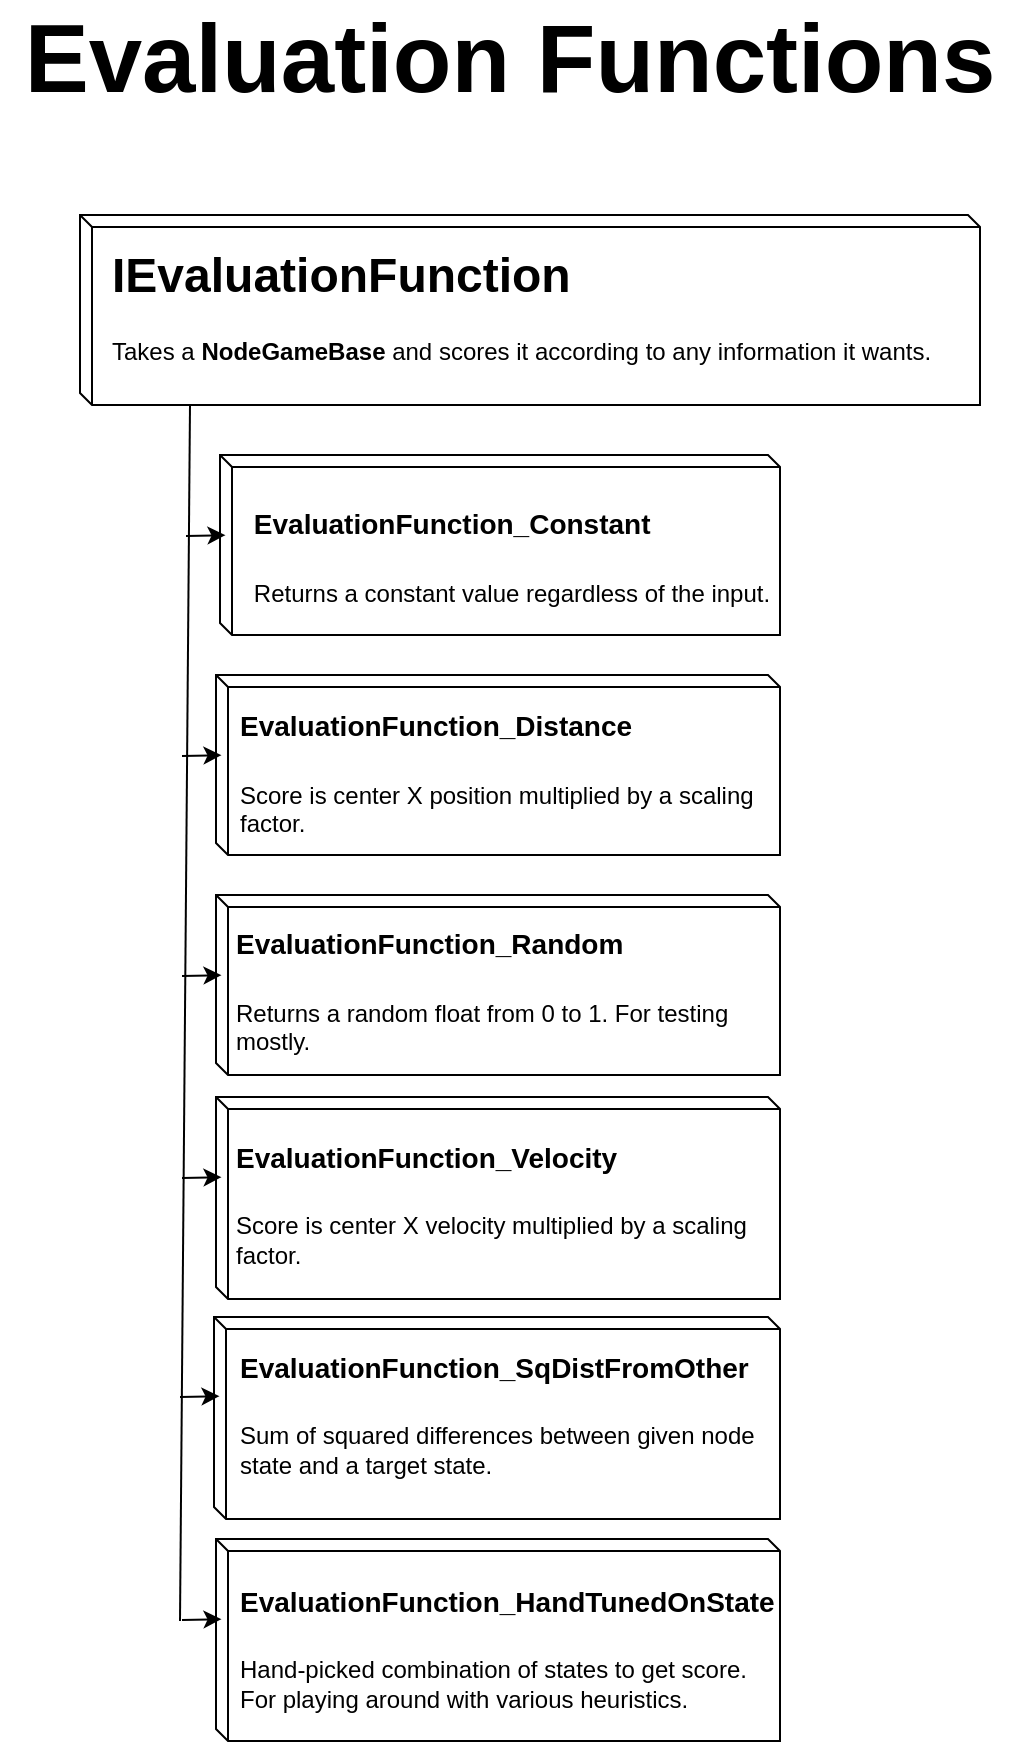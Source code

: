<mxfile version="11.2.4" type="device" pages="1"><diagram id="rM3Xnlm-m004sMbG-x9F" name="Page-1"><mxGraphModel dx="5759" dy="3340" grid="1" gridSize="10" guides="1" tooltips="1" connect="1" arrows="1" fold="1" page="1" pageScale="1" pageWidth="291" pageHeight="413" math="0" shadow="0"><root><mxCell id="0"/><mxCell id="1" parent="0"/><mxCell id="RgZwPgq2N56ma065LXNk-2" value="&lt;font style=&quot;font-size: 48px&quot;&gt;&lt;b&gt;Evaluation Functions&lt;/b&gt;&lt;/font&gt;" style="text;html=1;strokeColor=none;fillColor=none;align=center;verticalAlign=middle;whiteSpace=wrap;rounded=0;" vertex="1" parent="1"><mxGeometry x="-2592" y="53" width="510" height="40" as="geometry"/></mxCell><mxCell id="RgZwPgq2N56ma065LXNk-3" value="" style="shape=cube;whiteSpace=wrap;html=1;boundedLbl=1;backgroundOutline=1;size=6;" vertex="1" parent="1"><mxGeometry x="-2552" y="151.5" width="450" height="95" as="geometry"/></mxCell><mxCell id="RgZwPgq2N56ma065LXNk-4" value="&lt;h1&gt;IEvaluationFunction&lt;/h1&gt;&lt;p&gt;Takes a &lt;b&gt;NodeGameBase&lt;/b&gt;&amp;nbsp;and scores it according to any information it wants.&lt;/p&gt;&lt;p&gt;&lt;br&gt;&lt;/p&gt;&lt;p&gt;&lt;b&gt;&lt;br&gt;&lt;/b&gt;&lt;/p&gt;" style="text;html=1;strokeColor=none;fillColor=none;spacing=5;spacingTop=-20;whiteSpace=wrap;overflow=hidden;rounded=0;" vertex="1" parent="1"><mxGeometry x="-2541" y="161.5" width="449" height="85" as="geometry"/></mxCell><mxCell id="RgZwPgq2N56ma065LXNk-5" value="" style="shape=cube;whiteSpace=wrap;html=1;boundedLbl=1;backgroundOutline=1;size=6;" vertex="1" parent="1"><mxGeometry x="-2482" y="271.5" width="280" height="90" as="geometry"/></mxCell><mxCell id="RgZwPgq2N56ma065LXNk-6" value="" style="endArrow=classic;html=1;entryX=0;entryY=0;entryDx=0;entryDy=39.5;entryPerimeter=0;" edge="1" parent="1"><mxGeometry width="50" height="50" relative="1" as="geometry"><mxPoint x="-2499" y="312" as="sourcePoint"/><mxPoint x="-2479.235" y="311.588" as="targetPoint"/></mxGeometry></mxCell><mxCell id="RgZwPgq2N56ma065LXNk-7" value="" style="shape=cube;whiteSpace=wrap;html=1;boundedLbl=1;backgroundOutline=1;size=6;" vertex="1" parent="1"><mxGeometry x="-2484" y="381.5" width="282" height="90" as="geometry"/></mxCell><mxCell id="RgZwPgq2N56ma065LXNk-8" value="" style="endArrow=classic;html=1;entryX=0;entryY=0;entryDx=0;entryDy=39.5;entryPerimeter=0;" edge="1" parent="1"><mxGeometry width="50" height="50" relative="1" as="geometry"><mxPoint x="-2501" y="422" as="sourcePoint"/><mxPoint x="-2481.235" y="421.588" as="targetPoint"/></mxGeometry></mxCell><mxCell id="RgZwPgq2N56ma065LXNk-9" value="" style="shape=cube;whiteSpace=wrap;html=1;boundedLbl=1;backgroundOutline=1;size=6;" vertex="1" parent="1"><mxGeometry x="-2484" y="491.5" width="282" height="90" as="geometry"/></mxCell><mxCell id="RgZwPgq2N56ma065LXNk-10" value="" style="endArrow=classic;html=1;entryX=0;entryY=0;entryDx=0;entryDy=39.5;entryPerimeter=0;" edge="1" parent="1"><mxGeometry width="50" height="50" relative="1" as="geometry"><mxPoint x="-2501" y="532" as="sourcePoint"/><mxPoint x="-2481.235" y="531.588" as="targetPoint"/></mxGeometry></mxCell><mxCell id="RgZwPgq2N56ma065LXNk-11" value="&lt;div style=&quot;text-align: left&quot;&gt;&lt;h1&gt;&lt;span style=&quot;font-size: 14px&quot;&gt;EvaluationFunction_Constant&lt;/span&gt;&lt;/h1&gt;&lt;/div&gt;&lt;div style=&quot;text-align: left&quot;&gt;Returns a constant value regardless of the input.&lt;/div&gt;&lt;div style=&quot;text-align: left&quot;&gt;&lt;b&gt;&lt;br&gt;&lt;/b&gt;&lt;/div&gt;" style="text;html=1;strokeColor=none;fillColor=none;align=center;verticalAlign=middle;whiteSpace=wrap;rounded=0;" vertex="1" parent="1"><mxGeometry x="-2471" y="280.5" width="270" height="73" as="geometry"/></mxCell><mxCell id="RgZwPgq2N56ma065LXNk-12" value="&lt;div style=&quot;text-align: left&quot;&gt;&lt;h1&gt;&lt;span style=&quot;font-size: 14px&quot;&gt;EvaluationFunction_Distance&lt;/span&gt;&lt;/h1&gt;&lt;/div&gt;&lt;div style=&quot;text-align: left&quot;&gt;Score is center X position multiplied by a scaling factor.&lt;/div&gt;" style="text;html=1;strokeColor=none;fillColor=none;align=center;verticalAlign=middle;whiteSpace=wrap;rounded=0;" vertex="1" parent="1"><mxGeometry x="-2473" y="392.5" width="271" height="50" as="geometry"/></mxCell><mxCell id="RgZwPgq2N56ma065LXNk-13" value="&lt;div style=&quot;text-align: left&quot;&gt;&lt;h1&gt;&lt;span style=&quot;font-size: 14px&quot;&gt;EvaluationFunction_Random&lt;/span&gt;&lt;/h1&gt;&lt;/div&gt;&lt;div style=&quot;text-align: left&quot;&gt;Returns a random float from 0 to 1. For testing mostly.&lt;/div&gt;" style="text;html=1;strokeColor=none;fillColor=none;align=center;verticalAlign=middle;whiteSpace=wrap;rounded=0;" vertex="1" parent="1"><mxGeometry x="-2475" y="491.5" width="273" height="70" as="geometry"/></mxCell><mxCell id="RgZwPgq2N56ma065LXNk-14" value="" style="shape=cube;whiteSpace=wrap;html=1;boundedLbl=1;backgroundOutline=1;size=6;" vertex="1" parent="1"><mxGeometry x="-2484" y="592.5" width="282" height="101" as="geometry"/></mxCell><mxCell id="RgZwPgq2N56ma065LXNk-15" value="" style="endArrow=classic;html=1;entryX=0;entryY=0;entryDx=0;entryDy=39.5;entryPerimeter=0;" edge="1" parent="1"><mxGeometry width="50" height="50" relative="1" as="geometry"><mxPoint x="-2501" y="633" as="sourcePoint"/><mxPoint x="-2481.235" y="632.588" as="targetPoint"/></mxGeometry></mxCell><mxCell id="RgZwPgq2N56ma065LXNk-16" value="&lt;div style=&quot;text-align: left&quot;&gt;&lt;h1&gt;&lt;span style=&quot;font-size: 14px&quot;&gt;EvaluationFunction_Velocity&lt;/span&gt;&lt;/h1&gt;&lt;/div&gt;&lt;div style=&quot;text-align: left&quot;&gt;Score is center X velocity multiplied by a scaling factor.&lt;/div&gt;&lt;div style=&quot;text-align: left&quot;&gt;&lt;b&gt;&lt;br&gt;&lt;/b&gt;&lt;/div&gt;" style="text;html=1;strokeColor=none;fillColor=none;align=center;verticalAlign=middle;whiteSpace=wrap;rounded=0;" vertex="1" parent="1"><mxGeometry x="-2475" y="604.5" width="274" height="73" as="geometry"/></mxCell><mxCell id="RgZwPgq2N56ma065LXNk-17" value="" style="shape=cube;whiteSpace=wrap;html=1;boundedLbl=1;backgroundOutline=1;size=6;" vertex="1" parent="1"><mxGeometry x="-2485" y="702.5" width="283" height="101" as="geometry"/></mxCell><mxCell id="RgZwPgq2N56ma065LXNk-18" value="" style="endArrow=classic;html=1;entryX=0;entryY=0;entryDx=0;entryDy=39.5;entryPerimeter=0;" edge="1" parent="1"><mxGeometry width="50" height="50" relative="1" as="geometry"><mxPoint x="-2502" y="742.5" as="sourcePoint"/><mxPoint x="-2482.235" y="742.088" as="targetPoint"/></mxGeometry></mxCell><mxCell id="RgZwPgq2N56ma065LXNk-19" value="&lt;div style=&quot;text-align: left&quot;&gt;&lt;h1&gt;&lt;span style=&quot;font-size: 14px&quot;&gt;EvaluationFunction_SqDistFromOther&lt;/span&gt;&lt;/h1&gt;&lt;/div&gt;&lt;div style=&quot;text-align: left&quot;&gt;Sum of squared differences between given node state and a target state.&lt;/div&gt;&lt;div style=&quot;text-align: left&quot;&gt;&lt;b&gt;&lt;br&gt;&lt;/b&gt;&lt;/div&gt;" style="text;html=1;strokeColor=none;fillColor=none;align=center;verticalAlign=middle;whiteSpace=wrap;rounded=0;" vertex="1" parent="1"><mxGeometry x="-2473" y="709" width="275" height="73" as="geometry"/></mxCell><mxCell id="RgZwPgq2N56ma065LXNk-20" value="" style="endArrow=none;html=1;" edge="1" parent="1"><mxGeometry width="50" height="50" relative="1" as="geometry"><mxPoint x="-2502" y="854.5" as="sourcePoint"/><mxPoint x="-2497" y="246.5" as="targetPoint"/></mxGeometry></mxCell><mxCell id="RgZwPgq2N56ma065LXNk-21" value="" style="shape=cube;whiteSpace=wrap;html=1;boundedLbl=1;backgroundOutline=1;size=6;" vertex="1" parent="1"><mxGeometry x="-2484" y="813.5" width="282" height="101" as="geometry"/></mxCell><mxCell id="RgZwPgq2N56ma065LXNk-22" value="" style="endArrow=classic;html=1;entryX=0;entryY=0;entryDx=0;entryDy=39.5;entryPerimeter=0;" edge="1" parent="1"><mxGeometry width="50" height="50" relative="1" as="geometry"><mxPoint x="-2501" y="854" as="sourcePoint"/><mxPoint x="-2481.235" y="853.588" as="targetPoint"/></mxGeometry></mxCell><mxCell id="RgZwPgq2N56ma065LXNk-23" value="&lt;div style=&quot;text-align: left&quot;&gt;&lt;h1&gt;&lt;span style=&quot;font-size: 14px&quot;&gt;EvaluationFunction_HandTunedOnState&lt;/span&gt;&lt;/h1&gt;&lt;/div&gt;&lt;div style=&quot;text-align: left&quot;&gt;Hand-picked combination of states to get score. For playing around with various heuristics.&lt;/div&gt;&lt;div style=&quot;text-align: left&quot;&gt;&lt;b&gt;&lt;br&gt;&lt;/b&gt;&lt;/div&gt;" style="text;html=1;strokeColor=none;fillColor=none;align=center;verticalAlign=middle;whiteSpace=wrap;rounded=0;" vertex="1" parent="1"><mxGeometry x="-2473" y="823.5" width="271" height="78" as="geometry"/></mxCell></root></mxGraphModel></diagram></mxfile>